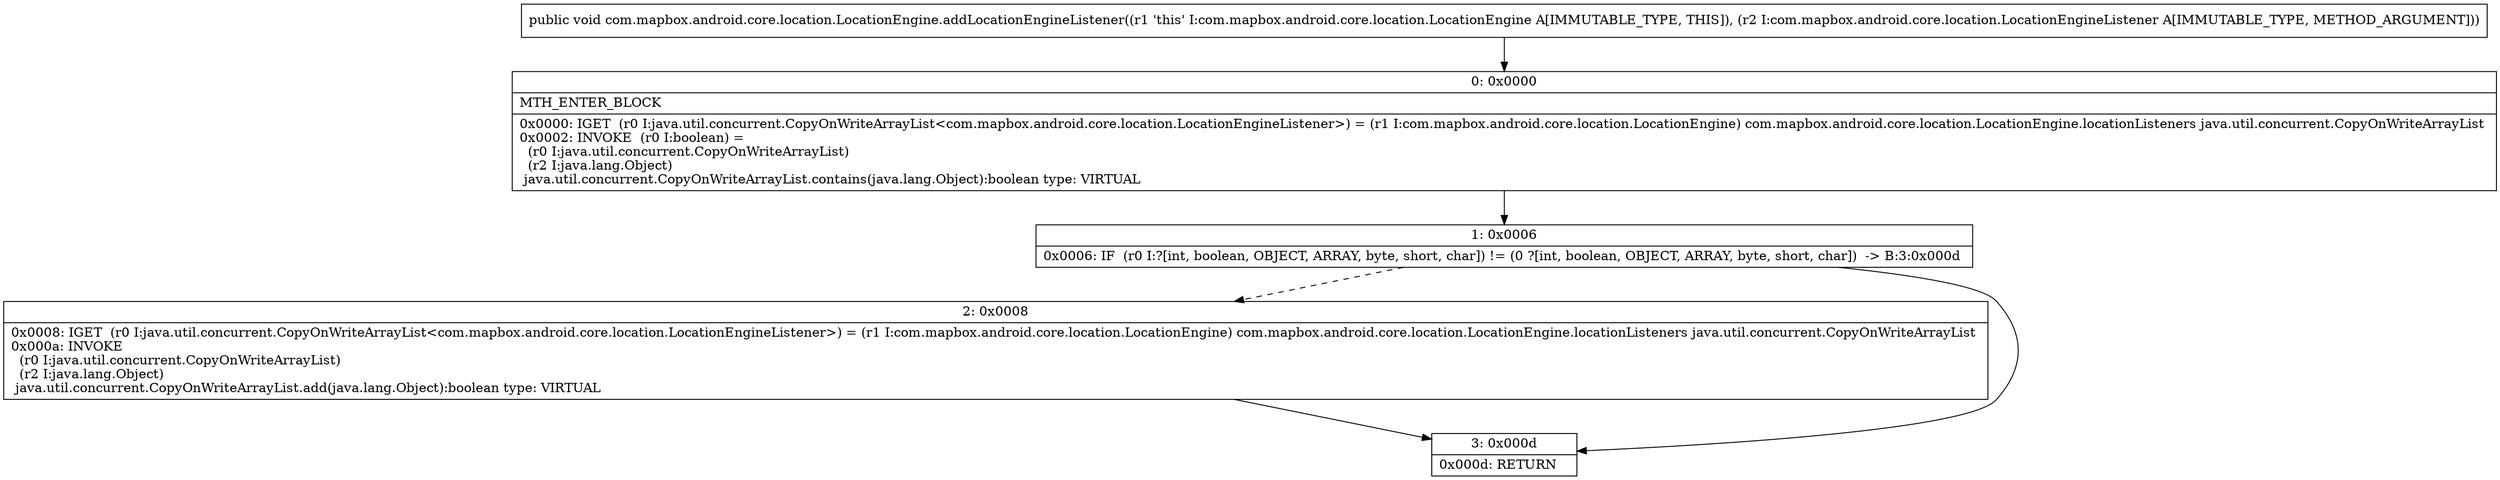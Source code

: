 digraph "CFG forcom.mapbox.android.core.location.LocationEngine.addLocationEngineListener(Lcom\/mapbox\/android\/core\/location\/LocationEngineListener;)V" {
Node_0 [shape=record,label="{0\:\ 0x0000|MTH_ENTER_BLOCK\l|0x0000: IGET  (r0 I:java.util.concurrent.CopyOnWriteArrayList\<com.mapbox.android.core.location.LocationEngineListener\>) = (r1 I:com.mapbox.android.core.location.LocationEngine) com.mapbox.android.core.location.LocationEngine.locationListeners java.util.concurrent.CopyOnWriteArrayList \l0x0002: INVOKE  (r0 I:boolean) = \l  (r0 I:java.util.concurrent.CopyOnWriteArrayList)\l  (r2 I:java.lang.Object)\l java.util.concurrent.CopyOnWriteArrayList.contains(java.lang.Object):boolean type: VIRTUAL \l}"];
Node_1 [shape=record,label="{1\:\ 0x0006|0x0006: IF  (r0 I:?[int, boolean, OBJECT, ARRAY, byte, short, char]) != (0 ?[int, boolean, OBJECT, ARRAY, byte, short, char])  \-\> B:3:0x000d \l}"];
Node_2 [shape=record,label="{2\:\ 0x0008|0x0008: IGET  (r0 I:java.util.concurrent.CopyOnWriteArrayList\<com.mapbox.android.core.location.LocationEngineListener\>) = (r1 I:com.mapbox.android.core.location.LocationEngine) com.mapbox.android.core.location.LocationEngine.locationListeners java.util.concurrent.CopyOnWriteArrayList \l0x000a: INVOKE  \l  (r0 I:java.util.concurrent.CopyOnWriteArrayList)\l  (r2 I:java.lang.Object)\l java.util.concurrent.CopyOnWriteArrayList.add(java.lang.Object):boolean type: VIRTUAL \l}"];
Node_3 [shape=record,label="{3\:\ 0x000d|0x000d: RETURN   \l}"];
MethodNode[shape=record,label="{public void com.mapbox.android.core.location.LocationEngine.addLocationEngineListener((r1 'this' I:com.mapbox.android.core.location.LocationEngine A[IMMUTABLE_TYPE, THIS]), (r2 I:com.mapbox.android.core.location.LocationEngineListener A[IMMUTABLE_TYPE, METHOD_ARGUMENT])) }"];
MethodNode -> Node_0;
Node_0 -> Node_1;
Node_1 -> Node_2[style=dashed];
Node_1 -> Node_3;
Node_2 -> Node_3;
}

